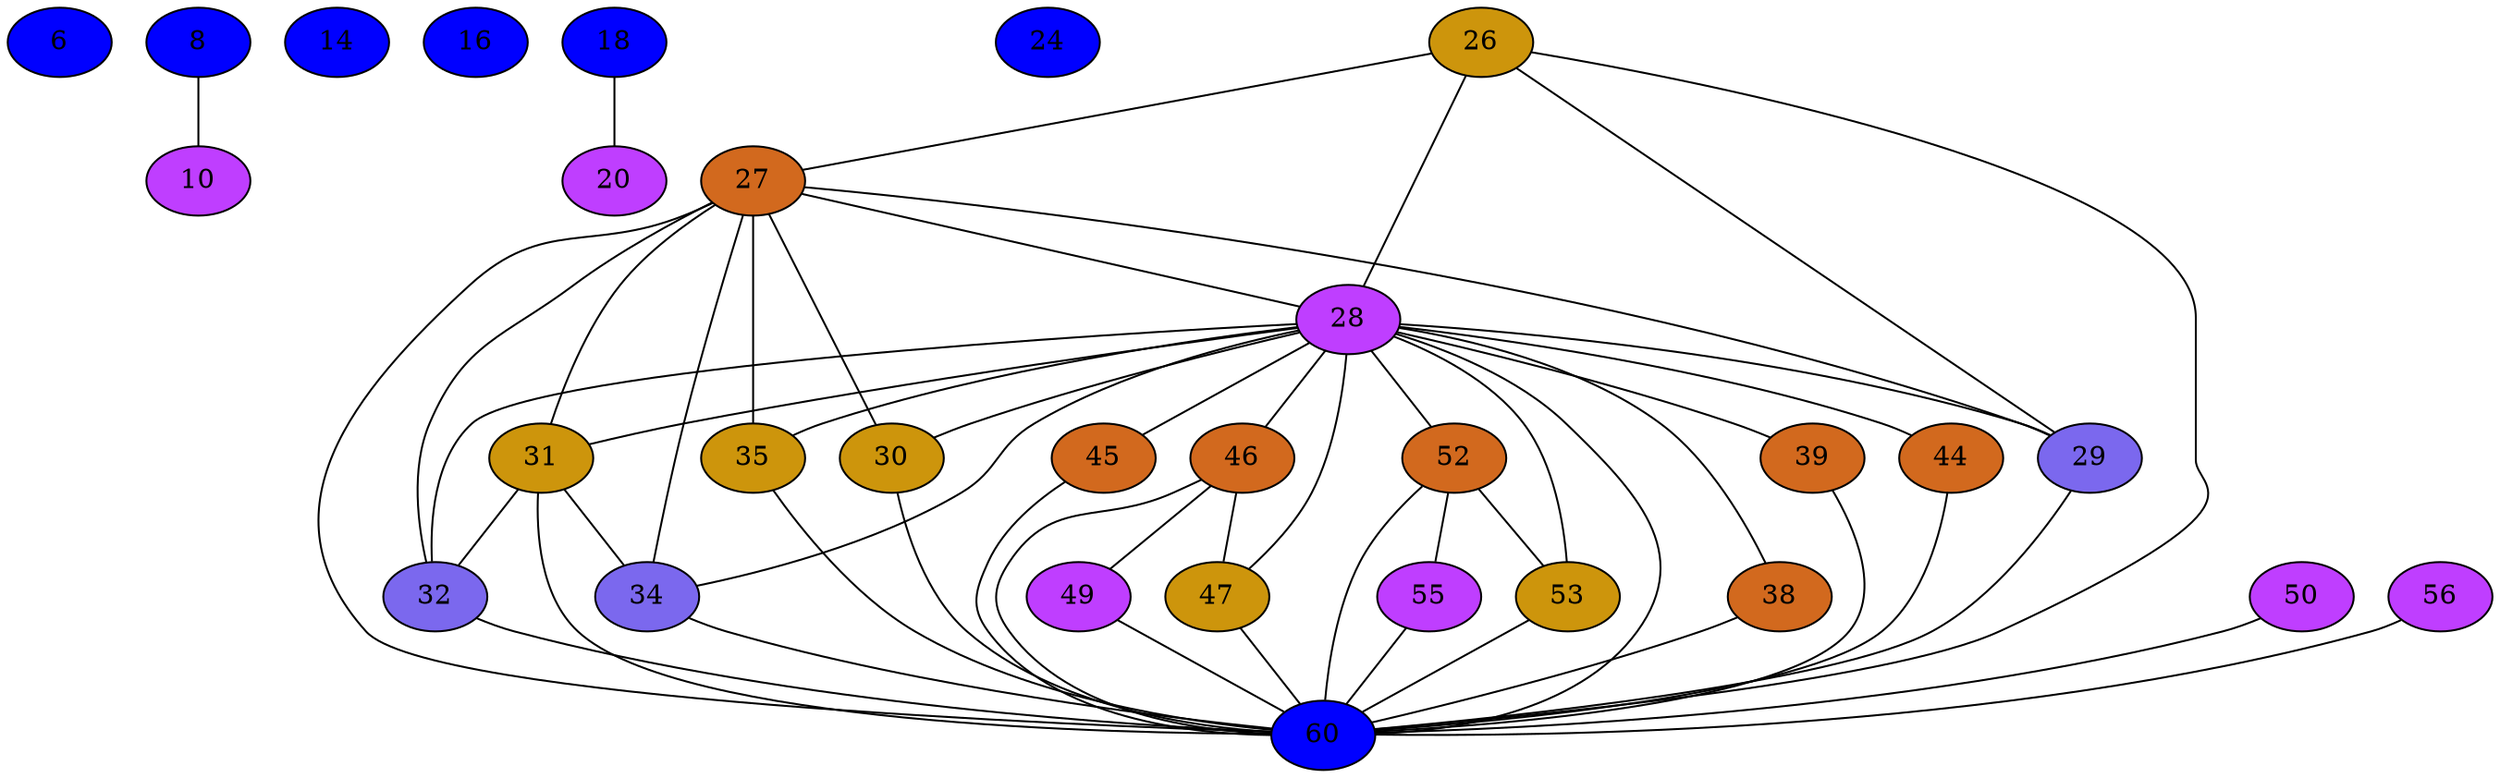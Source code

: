 strict graph {
6[label="6" style=filled fillcolor="blue1"];
8[label="8" style=filled fillcolor="blue1"];
8 -- 10
10[label="10" style=filled fillcolor="darkorchid1"];
10 -- 8
14[label="14" style=filled fillcolor="blue1"];
16[label="16" style=filled fillcolor="blue1"];
18[label="18" style=filled fillcolor="blue1"];
18 -- 20
20[label="20" style=filled fillcolor="darkorchid1"];
20 -- 18
24[label="24" style=filled fillcolor="blue1"];
26[label="26" style=filled fillcolor="darkgoldenrod3"];
26 -- 27
26 -- 28
26 -- 60
26 -- 29
27[label="27" style=filled fillcolor="chocolate"];
27 -- 32
27 -- 34
27 -- 35
27 -- 26
27 -- 28
27 -- 60
27 -- 29
27 -- 30
27 -- 31
28[label="28" style=filled fillcolor="darkorchid1"];
28 -- 32
28 -- 34
28 -- 35
28 -- 38
28 -- 39
28 -- 44
28 -- 45
28 -- 46
28 -- 47
28 -- 52
28 -- 53
28 -- 26
28 -- 27
28 -- 60
28 -- 29
28 -- 30
28 -- 31
29[label="29" style=filled fillcolor="mediumslateblue"];
29 -- 26
29 -- 27
29 -- 60
29 -- 28
30[label="30" style=filled fillcolor="darkgoldenrod3"];
30 -- 27
30 -- 60
30 -- 28
31[label="31" style=filled fillcolor="darkgoldenrod3"];
31 -- 32
31 -- 34
31 -- 27
31 -- 60
31 -- 28
32[label="32" style=filled fillcolor="mediumslateblue"];
32 -- 27
32 -- 60
32 -- 28
32 -- 31
34[label="34" style=filled fillcolor="mediumslateblue"];
34 -- 27
34 -- 60
34 -- 28
34 -- 31
35[label="35" style=filled fillcolor="darkgoldenrod3"];
35 -- 27
35 -- 60
35 -- 28
38[label="38" style=filled fillcolor="chocolate"];
38 -- 60
38 -- 28
39[label="39" style=filled fillcolor="chocolate"];
39 -- 60
39 -- 28
44[label="44" style=filled fillcolor="chocolate"];
44 -- 60
44 -- 28
45[label="45" style=filled fillcolor="chocolate"];
45 -- 60
45 -- 28
46[label="46" style=filled fillcolor="chocolate"];
46 -- 49
46 -- 60
46 -- 28
46 -- 47
47[label="47" style=filled fillcolor="darkgoldenrod3"];
47 -- 60
47 -- 28
47 -- 46
49[label="49" style=filled fillcolor="darkorchid1"];
49 -- 60
49 -- 46
50[label="50" style=filled fillcolor="darkorchid1"];
50 -- 60
52[label="52" style=filled fillcolor="chocolate"];
52 -- 53
52 -- 55
52 -- 60
52 -- 28
53[label="53" style=filled fillcolor="darkgoldenrod3"];
53 -- 52
53 -- 60
53 -- 28
55[label="55" style=filled fillcolor="darkorchid1"];
55 -- 52
55 -- 60
56[label="56" style=filled fillcolor="darkorchid1"];
56 -- 60
60[label="60" style=filled fillcolor="blue1"];
60 -- 32
60 -- 34
60 -- 35
60 -- 38
60 -- 39
60 -- 44
60 -- 45
60 -- 46
60 -- 47
60 -- 49
60 -- 50
60 -- 52
60 -- 53
60 -- 55
60 -- 56
60 -- 26
60 -- 27
60 -- 28
60 -- 29
60 -- 30
60 -- 31
}